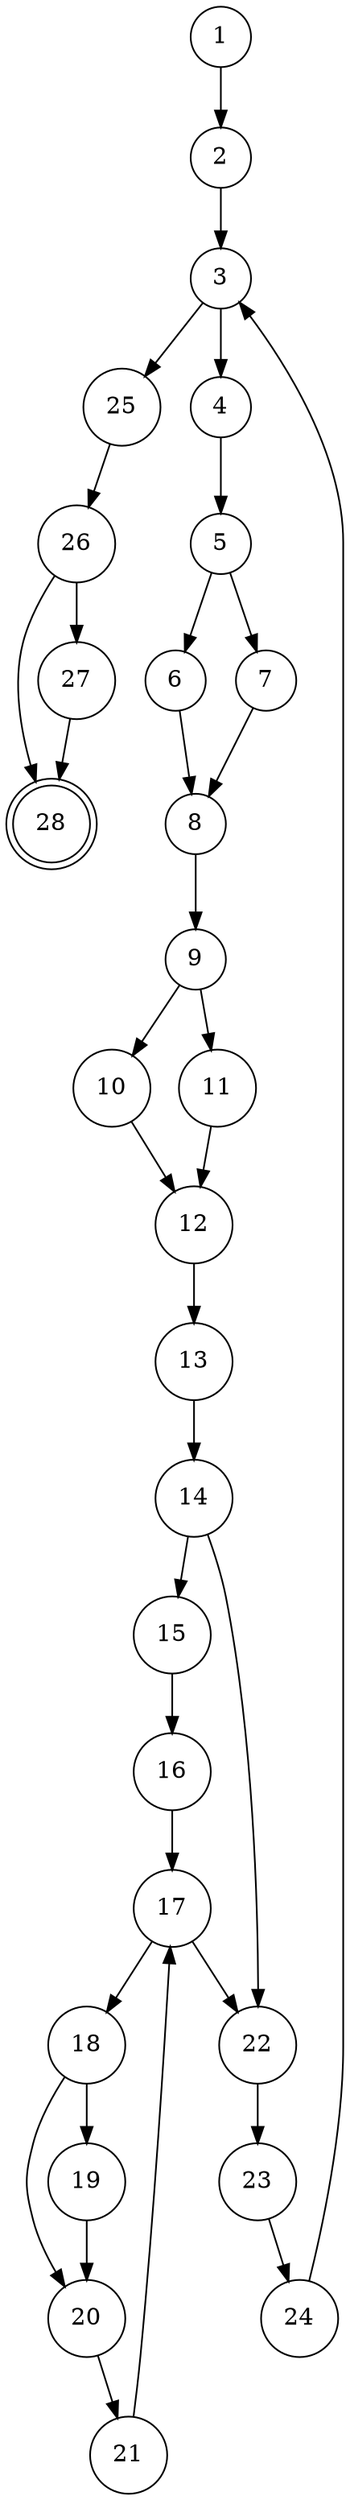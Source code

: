 digraph cfg{
node [shape = doublecircle] 28;
node [shape = circle];
/* definition of threadIdx.x at 1 */
/* definition of threadIdx.y at 1 */
/* definition of threadIdx.z at 1 */
/* definition of blockIdx.x at 1 */
/* definition of blockIdx.y at 1 */
/* definition of blockIdx.z at 1 */
/* definition of blockDim.x at 1 */
/* definition of blockDim.y at 1 */
/* definition of blockDim.z at 1 */
/* definition of gridDim.x at 1 */
/* definition of gridDim.y at 1 */
/* definition of gridDim.z at 1 */
/* definition of tile_idx at 2 */
/* definition of tile_idx at 2 */
/* definition of posa at 4 */
/* definition of posb at 4 */
/* definition of s_a at 6 */
/* definition of s_a at 7 */
/* definition of s_b at 10 */
/* definition of s_b at 11 */
/* definition of i at 16 */
/* definition of i at 16 */
/* definition of temp_result at 19 */
/* definition of d_c at 27 */
/* definition of d_a at 1 */
/* definition of d_b at 1 */
/* definition of d_c at 1 */
/* definition of N at 1 */
/* definition of idx at 1 */
/* definition of idy at 1 */
/* definition of pos at 1 */
/* definition of temp_result at 1 */
/* cusage of threadIdx.x at 1 */
/* cusage of blockDim.x at 1 */
/* cusage of blockIdx.x at 1 */
/* cusage of threadIdx.y at 1 */
/* cusage of blockDim.y at 1 */
/* cusage of blockIdx.y at 1 */
/* cusage of idx at 1 */
/* cusage of idy at 1 */
/* cusage of N at 1 */
/* cusage of gridDim.x at 3 */
/* cusage of tile_idx at 24 */
/* cusage of idy at 4 */
/* cusage of N at 4 */
/* cusage of tile_idx at 4 */
/* cusage of threadIdx.x at 4 */
/* cusage of tile_idx at 4 */
/* cusage of threadIdx.y at 4 */
/* cusage of N at 4 */
/* cusage of idx at 4 */
/* cusage of N at 5 */
/* cusage of N at 5 */
/* cusage of N at 5 */
/* cusage of d_a at 6 */
/* cusage of threadIdx.y at 6 */
/* cusage of threadIdx.x at 6 */
/* cusage of posa at 6 */
/* cusage of threadIdx.y at 7 */
/* cusage of threadIdx.x at 7 */
/* cusage of N at 9 */
/* cusage of N at 9 */
/* cusage of d_b at 10 */
/* cusage of threadIdx.y at 10 */
/* cusage of threadIdx.x at 10 */
/* cusage of posb at 10 */
/* cusage of threadIdx.y at 11 */
/* cusage of threadIdx.x at 11 */
/* cusage of i at 21 */
/* cusage of threadIdx.y at 18 */
/* cusage of i at 18 */
/* cusage of i at 18 */
/* cusage of threadIdx.x at 18 */
/* cusage of s_a at 19 */
/* cusage of s_b at 19 */
/* cusage of temp_result at 19 */
/* cusage of threadIdx.y at 19 */
/* cusage of i at 19 */
/* cusage of i at 19 */
/* cusage of threadIdx.x at 19 */
/* cusage of pos at 27 */
/* cusage of temp_result at 27 */
/* pusage of tile_idx at 3 */
/* pusage of tile_idx at 3 */
/* pusage of posa at 5 */
/* pusage of posa at 5 */
/* pusage of posb at 9 */
/* pusage of posb at 9 */
/* pusage of idx at 14 */
/* pusage of idx at 14 */
/* pusage of N at 14 */
/* pusage of N at 14 */
/* pusage of idy at 14 */
/* pusage of idy at 14 */
/* pusage of N at 14 */
/* pusage of N at 14 */
/* pusage of i at 17 */
/* pusage of i at 17 */
/* pusage of s_a at 18 */
/* pusage of s_a at 18 */
/* pusage of s_b at 18 */
/* pusage of s_b at 18 */
/* pusage of idx at 26 */
/* pusage of idx at 26 */
/* pusage of N at 26 */
/* pusage of N at 26 */
/* pusage of idy at 26 */
/* pusage of idy at 26 */
/* pusage of N at 26 */
/* pusage of N at 26 */
/* susage of d_a at 28 */
/* susage of d_b at 28 */
/* susage of d_c at 28 */
/* m_recv.0 of d_a at 1 */
/* m_recv.0 of d_b at 1 */
/* m_recv.0 of d_c at 1 */
/* m_recv.0 of N at 1 */
/* m_send.0 of d_a at 28 */
/* m_send.0 of d_b at 28 */
/* m_send.0 of d_c at 28 */
/* global of d_a at 0 */
/* global of d_b at 0 */
/* global of d_c at 0 */
/* global of N at 0 */
/* shared of s_a at 0 */
/* shared of s_b at 0 */
1 -> 2;
2 -> 3;
3 -> 4;
4 -> 5;
5 -> 6;
5 -> 7;
6 -> 8;
7 -> 8;
8 -> 9;
9 -> 10;
9 -> 11;
10 -> 12;
11 -> 12;
12 -> 13;
13 -> 14;
14 -> 15;
15 -> 16;
16 -> 17;
17 -> 18;
18 -> 19;
19 -> 20;
18 -> 20;
20 -> 21;
21 -> 17;
17 -> 22;
14 -> 22;
22 -> 23;
23 -> 24;
24 -> 3;
3 -> 25;
25 -> 26;
26 -> 27;
27 -> 28;
26 -> 28;
}